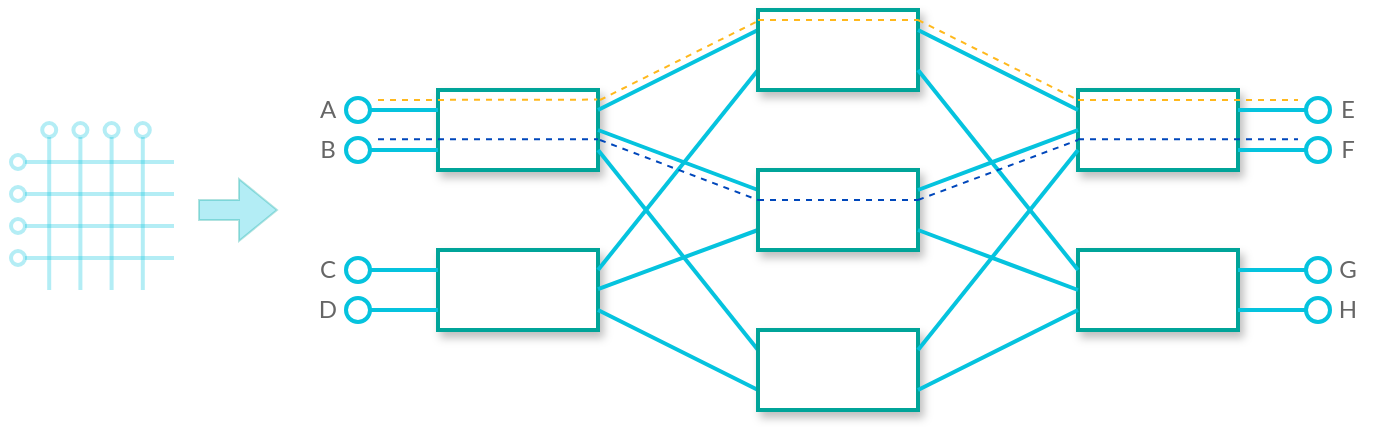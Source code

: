 <mxfile version="21.6.6" type="device">
  <diagram name="Page-1" id="3iJhMCqtSs_EPttf88cd">
    <mxGraphModel dx="1399" dy="1875" grid="1" gridSize="10" guides="1" tooltips="1" connect="1" arrows="1" fold="1" page="1" pageScale="1" pageWidth="850" pageHeight="1100" math="0" shadow="0">
      <root>
        <mxCell id="0" />
        <mxCell id="1" parent="0" />
        <mxCell id="t_ZIJ9nXfUMjoGaq77Y5-29" value="A" style="text;strokeColor=none;align=center;fillColor=none;html=1;verticalAlign=middle;whiteSpace=wrap;rounded=0;fontFamily=Lato;fontSource=https%3A%2F%2Ffonts.googleapis.com%2Fcss%3Ffamily%3DLato;fontColor=#666666;" vertex="1" parent="1">
          <mxGeometry x="330" y="320" width="30" height="20" as="geometry" />
        </mxCell>
        <mxCell id="t_ZIJ9nXfUMjoGaq77Y5-31" value="" style="rounded=0;whiteSpace=wrap;html=1;strokeColor=#00A499;strokeWidth=2;shadow=1;" vertex="1" parent="1">
          <mxGeometry x="400" y="320" width="80" height="40" as="geometry" />
        </mxCell>
        <mxCell id="t_ZIJ9nXfUMjoGaq77Y5-37" value="" style="endArrow=none;html=1;rounded=0;strokeWidth=2;strokeColor=#05C3DE;startArrow=oval;startFill=0;startSize=12;" edge="1" parent="1">
          <mxGeometry width="50" height="50" relative="1" as="geometry">
            <mxPoint x="360" y="330" as="sourcePoint" />
            <mxPoint x="400" y="330" as="targetPoint" />
          </mxGeometry>
        </mxCell>
        <mxCell id="t_ZIJ9nXfUMjoGaq77Y5-38" value="" style="endArrow=none;html=1;rounded=0;strokeWidth=2;strokeColor=#05C3DE;startArrow=oval;startFill=0;startSize=12;" edge="1" parent="1">
          <mxGeometry width="50" height="50" relative="1" as="geometry">
            <mxPoint x="360" y="350" as="sourcePoint" />
            <mxPoint x="400" y="350" as="targetPoint" />
          </mxGeometry>
        </mxCell>
        <mxCell id="t_ZIJ9nXfUMjoGaq77Y5-39" value="" style="rounded=0;whiteSpace=wrap;html=1;strokeColor=#00A499;strokeWidth=2;shadow=1;" vertex="1" parent="1">
          <mxGeometry x="400" y="400" width="80" height="40" as="geometry" />
        </mxCell>
        <mxCell id="t_ZIJ9nXfUMjoGaq77Y5-40" value="" style="endArrow=none;html=1;rounded=0;strokeWidth=2;strokeColor=#05C3DE;startArrow=oval;startFill=0;startSize=12;" edge="1" parent="1">
          <mxGeometry width="50" height="50" relative="1" as="geometry">
            <mxPoint x="360" y="410" as="sourcePoint" />
            <mxPoint x="400" y="410" as="targetPoint" />
          </mxGeometry>
        </mxCell>
        <mxCell id="t_ZIJ9nXfUMjoGaq77Y5-41" value="" style="endArrow=none;html=1;rounded=0;strokeWidth=2;strokeColor=#05C3DE;startArrow=oval;startFill=0;startSize=12;" edge="1" parent="1">
          <mxGeometry width="50" height="50" relative="1" as="geometry">
            <mxPoint x="360" y="430" as="sourcePoint" />
            <mxPoint x="400" y="430" as="targetPoint" />
          </mxGeometry>
        </mxCell>
        <mxCell id="t_ZIJ9nXfUMjoGaq77Y5-42" value="" style="rounded=0;whiteSpace=wrap;html=1;strokeColor=#00A499;strokeWidth=2;shadow=1;rotation=-180;container=0;" vertex="1" parent="1">
          <mxGeometry x="720" y="400" width="80" height="40" as="geometry" />
        </mxCell>
        <mxCell id="t_ZIJ9nXfUMjoGaq77Y5-43" value="" style="endArrow=none;html=1;rounded=0;strokeWidth=2;strokeColor=#05C3DE;startArrow=oval;startFill=0;startSize=12;" edge="1" parent="1">
          <mxGeometry width="50" height="50" relative="1" as="geometry">
            <mxPoint x="840" y="430" as="sourcePoint" />
            <mxPoint x="800" y="430" as="targetPoint" />
          </mxGeometry>
        </mxCell>
        <mxCell id="t_ZIJ9nXfUMjoGaq77Y5-44" value="" style="endArrow=none;html=1;rounded=0;strokeWidth=2;strokeColor=#05C3DE;startArrow=oval;startFill=0;startSize=12;" edge="1" parent="1">
          <mxGeometry width="50" height="50" relative="1" as="geometry">
            <mxPoint x="840" y="410" as="sourcePoint" />
            <mxPoint x="800" y="410" as="targetPoint" />
          </mxGeometry>
        </mxCell>
        <mxCell id="t_ZIJ9nXfUMjoGaq77Y5-45" value="" style="rounded=0;whiteSpace=wrap;html=1;strokeColor=#00A499;strokeWidth=2;shadow=1;rotation=-180;container=0;" vertex="1" parent="1">
          <mxGeometry x="720" y="320" width="80" height="40" as="geometry" />
        </mxCell>
        <mxCell id="t_ZIJ9nXfUMjoGaq77Y5-46" value="" style="endArrow=none;html=1;rounded=0;strokeWidth=2;strokeColor=#05C3DE;startArrow=oval;startFill=0;startSize=12;" edge="1" parent="1">
          <mxGeometry width="50" height="50" relative="1" as="geometry">
            <mxPoint x="840" y="350" as="sourcePoint" />
            <mxPoint x="800" y="350" as="targetPoint" />
          </mxGeometry>
        </mxCell>
        <mxCell id="t_ZIJ9nXfUMjoGaq77Y5-47" value="" style="endArrow=none;html=1;rounded=0;strokeWidth=2;strokeColor=#05C3DE;startArrow=oval;startFill=0;startSize=12;" edge="1" parent="1">
          <mxGeometry width="50" height="50" relative="1" as="geometry">
            <mxPoint x="840" y="330" as="sourcePoint" />
            <mxPoint x="800" y="330" as="targetPoint" />
          </mxGeometry>
        </mxCell>
        <mxCell id="t_ZIJ9nXfUMjoGaq77Y5-49" value="" style="endArrow=none;html=1;rounded=0;strokeWidth=2;strokeColor=#05C3DE;startArrow=none;startFill=0;startSize=12;entryX=1;entryY=0.75;entryDx=0;entryDy=0;" edge="1" parent="1" target="t_ZIJ9nXfUMjoGaq77Y5-78">
          <mxGeometry width="50" height="50" relative="1" as="geometry">
            <mxPoint x="480" y="330" as="sourcePoint" />
            <mxPoint x="560" y="330" as="targetPoint" />
          </mxGeometry>
        </mxCell>
        <mxCell id="t_ZIJ9nXfUMjoGaq77Y5-50" value="" style="endArrow=none;html=1;rounded=0;strokeWidth=2;strokeColor=#05C3DE;startArrow=none;startFill=0;startSize=12;exitX=1;exitY=0.75;exitDx=0;exitDy=0;entryX=1;entryY=0.75;entryDx=0;entryDy=0;" edge="1" parent="1" source="t_ZIJ9nXfUMjoGaq77Y5-31" target="t_ZIJ9nXfUMjoGaq77Y5-76">
          <mxGeometry width="50" height="50" relative="1" as="geometry">
            <mxPoint x="490" y="340" as="sourcePoint" />
            <mxPoint x="570" y="340" as="targetPoint" />
          </mxGeometry>
        </mxCell>
        <mxCell id="t_ZIJ9nXfUMjoGaq77Y5-51" value="" style="endArrow=none;html=1;rounded=0;strokeWidth=2;strokeColor=#05C3DE;startArrow=none;startFill=0;startSize=12;entryX=1;entryY=0.25;entryDx=0;entryDy=0;" edge="1" parent="1" target="t_ZIJ9nXfUMjoGaq77Y5-78">
          <mxGeometry width="50" height="50" relative="1" as="geometry">
            <mxPoint x="480" y="410" as="sourcePoint" />
            <mxPoint x="560" y="410" as="targetPoint" />
          </mxGeometry>
        </mxCell>
        <mxCell id="t_ZIJ9nXfUMjoGaq77Y5-52" value="" style="endArrow=none;html=1;rounded=0;strokeWidth=2;strokeColor=#05C3DE;startArrow=none;startFill=0;startSize=12;entryX=1;entryY=0.25;entryDx=0;entryDy=0;" edge="1" parent="1" target="t_ZIJ9nXfUMjoGaq77Y5-76">
          <mxGeometry width="50" height="50" relative="1" as="geometry">
            <mxPoint x="480" y="430" as="sourcePoint" />
            <mxPoint x="560" y="430" as="targetPoint" />
          </mxGeometry>
        </mxCell>
        <mxCell id="t_ZIJ9nXfUMjoGaq77Y5-54" value="" style="shape=flexArrow;endArrow=classic;html=1;rounded=0;strokeColor=#00A499;fillColor=#05C3DE;opacity=30;" edge="1" parent="1">
          <mxGeometry width="50" height="50" relative="1" as="geometry">
            <mxPoint x="280" y="380" as="sourcePoint" />
            <mxPoint x="320" y="380" as="targetPoint" />
          </mxGeometry>
        </mxCell>
        <mxCell id="t_ZIJ9nXfUMjoGaq77Y5-56" value="B" style="text;strokeColor=none;align=center;fillColor=none;html=1;verticalAlign=middle;whiteSpace=wrap;rounded=0;fontFamily=Lato;fontSource=https%3A%2F%2Ffonts.googleapis.com%2Fcss%3Ffamily%3DLato;fontColor=#666666;" vertex="1" parent="1">
          <mxGeometry x="330" y="340" width="30" height="20" as="geometry" />
        </mxCell>
        <mxCell id="t_ZIJ9nXfUMjoGaq77Y5-57" value="C" style="text;strokeColor=none;align=center;fillColor=none;html=1;verticalAlign=middle;whiteSpace=wrap;rounded=0;fontFamily=Lato;fontSource=https%3A%2F%2Ffonts.googleapis.com%2Fcss%3Ffamily%3DLato;fontColor=#666666;" vertex="1" parent="1">
          <mxGeometry x="330" y="400" width="30" height="20" as="geometry" />
        </mxCell>
        <mxCell id="t_ZIJ9nXfUMjoGaq77Y5-58" value="D" style="text;strokeColor=none;align=center;fillColor=none;html=1;verticalAlign=middle;whiteSpace=wrap;rounded=0;fontFamily=Lato;fontSource=https%3A%2F%2Ffonts.googleapis.com%2Fcss%3Ffamily%3DLato;fontColor=#666666;" vertex="1" parent="1">
          <mxGeometry x="330" y="420" width="30" height="20" as="geometry" />
        </mxCell>
        <mxCell id="t_ZIJ9nXfUMjoGaq77Y5-59" value="E" style="text;strokeColor=none;align=center;fillColor=none;html=1;verticalAlign=middle;whiteSpace=wrap;rounded=0;fontFamily=Lato;fontSource=https%3A%2F%2Ffonts.googleapis.com%2Fcss%3Ffamily%3DLato;fontColor=#666666;" vertex="1" parent="1">
          <mxGeometry x="840" y="320" width="30" height="20" as="geometry" />
        </mxCell>
        <mxCell id="t_ZIJ9nXfUMjoGaq77Y5-60" value="F" style="text;strokeColor=none;align=center;fillColor=none;html=1;verticalAlign=middle;whiteSpace=wrap;rounded=0;fontFamily=Lato;fontSource=https%3A%2F%2Ffonts.googleapis.com%2Fcss%3Ffamily%3DLato;fontColor=#666666;" vertex="1" parent="1">
          <mxGeometry x="840" y="340" width="30" height="20" as="geometry" />
        </mxCell>
        <mxCell id="t_ZIJ9nXfUMjoGaq77Y5-61" value="G" style="text;strokeColor=none;align=center;fillColor=none;html=1;verticalAlign=middle;whiteSpace=wrap;rounded=0;fontFamily=Lato;fontSource=https%3A%2F%2Ffonts.googleapis.com%2Fcss%3Ffamily%3DLato;fontColor=#666666;" vertex="1" parent="1">
          <mxGeometry x="840" y="400" width="30" height="20" as="geometry" />
        </mxCell>
        <mxCell id="t_ZIJ9nXfUMjoGaq77Y5-62" value="H" style="text;strokeColor=none;align=center;fillColor=none;html=1;verticalAlign=middle;whiteSpace=wrap;rounded=0;fontFamily=Lato;fontSource=https%3A%2F%2Ffonts.googleapis.com%2Fcss%3Ffamily%3DLato;fontColor=#666666;" vertex="1" parent="1">
          <mxGeometry x="840" y="420" width="30" height="20" as="geometry" />
        </mxCell>
        <mxCell id="t_ZIJ9nXfUMjoGaq77Y5-69" value="" style="group" vertex="1" connectable="0" parent="1">
          <mxGeometry x="190" y="340" width="78" height="80" as="geometry" />
        </mxCell>
        <mxCell id="t_ZIJ9nXfUMjoGaq77Y5-1" value="" style="endArrow=none;html=1;rounded=0;strokeWidth=2;strokeColor=#05C3DE;startArrow=oval;startFill=0;startSize=7;opacity=30;" edge="1" parent="t_ZIJ9nXfUMjoGaq77Y5-69">
          <mxGeometry width="50" height="50" relative="1" as="geometry">
            <mxPoint y="16" as="sourcePoint" />
            <mxPoint x="78" y="16" as="targetPoint" />
          </mxGeometry>
        </mxCell>
        <mxCell id="t_ZIJ9nXfUMjoGaq77Y5-2" value="" style="endArrow=none;html=1;rounded=0;strokeWidth=2;strokeColor=#05C3DE;startArrow=oval;startFill=0;startSize=7;opacity=30;" edge="1" parent="t_ZIJ9nXfUMjoGaq77Y5-69">
          <mxGeometry width="50" height="50" relative="1" as="geometry">
            <mxPoint y="32" as="sourcePoint" />
            <mxPoint x="78" y="32" as="targetPoint" />
          </mxGeometry>
        </mxCell>
        <mxCell id="t_ZIJ9nXfUMjoGaq77Y5-3" value="" style="endArrow=none;html=1;rounded=0;strokeWidth=2;strokeColor=#05C3DE;startArrow=oval;startFill=0;startSize=7;opacity=30;" edge="1" parent="t_ZIJ9nXfUMjoGaq77Y5-69">
          <mxGeometry width="50" height="50" relative="1" as="geometry">
            <mxPoint y="48" as="sourcePoint" />
            <mxPoint x="78" y="48" as="targetPoint" />
          </mxGeometry>
        </mxCell>
        <mxCell id="t_ZIJ9nXfUMjoGaq77Y5-4" value="" style="endArrow=none;html=1;rounded=0;strokeWidth=2;strokeColor=#05C3DE;startArrow=oval;startFill=0;startSize=7;opacity=30;" edge="1" parent="t_ZIJ9nXfUMjoGaq77Y5-69">
          <mxGeometry width="50" height="50" relative="1" as="geometry">
            <mxPoint y="64" as="sourcePoint" />
            <mxPoint x="78" y="64" as="targetPoint" />
          </mxGeometry>
        </mxCell>
        <mxCell id="t_ZIJ9nXfUMjoGaq77Y5-9" value="" style="endArrow=none;html=1;rounded=0;strokeWidth=2;strokeColor=#05C3DE;startArrow=oval;startFill=0;startSize=7;opacity=30;" edge="1" parent="t_ZIJ9nXfUMjoGaq77Y5-69">
          <mxGeometry width="50" height="50" relative="1" as="geometry">
            <mxPoint x="62.4" as="sourcePoint" />
            <mxPoint x="62.4" y="80" as="targetPoint" />
          </mxGeometry>
        </mxCell>
        <mxCell id="t_ZIJ9nXfUMjoGaq77Y5-10" value="" style="endArrow=none;html=1;rounded=0;strokeWidth=2;strokeColor=#05C3DE;startArrow=oval;startFill=0;startSize=7;opacity=30;" edge="1" parent="t_ZIJ9nXfUMjoGaq77Y5-69">
          <mxGeometry width="50" height="50" relative="1" as="geometry">
            <mxPoint x="46.8" as="sourcePoint" />
            <mxPoint x="46.8" y="80" as="targetPoint" />
          </mxGeometry>
        </mxCell>
        <mxCell id="t_ZIJ9nXfUMjoGaq77Y5-11" value="" style="endArrow=none;html=1;rounded=0;strokeWidth=2;strokeColor=#05C3DE;startArrow=oval;startFill=0;startSize=7;opacity=30;" edge="1" parent="t_ZIJ9nXfUMjoGaq77Y5-69">
          <mxGeometry width="50" height="50" relative="1" as="geometry">
            <mxPoint x="31.2" as="sourcePoint" />
            <mxPoint x="31.2" y="80" as="targetPoint" />
          </mxGeometry>
        </mxCell>
        <mxCell id="t_ZIJ9nXfUMjoGaq77Y5-12" value="" style="endArrow=none;html=1;rounded=0;strokeWidth=2;strokeColor=#05C3DE;startArrow=oval;startFill=0;startSize=7;opacity=30;" edge="1" parent="t_ZIJ9nXfUMjoGaq77Y5-69">
          <mxGeometry width="50" height="50" relative="1" as="geometry">
            <mxPoint x="15.6" as="sourcePoint" />
            <mxPoint x="15.6" y="80" as="targetPoint" />
          </mxGeometry>
        </mxCell>
        <mxCell id="t_ZIJ9nXfUMjoGaq77Y5-70" value="" style="endArrow=none;html=1;rounded=0;strokeWidth=2;strokeColor=#05C3DE;startArrow=none;startFill=0;startSize=12;exitX=1;exitY=0.5;exitDx=0;exitDy=0;entryX=1;entryY=0.75;entryDx=0;entryDy=0;" edge="1" parent="1" source="t_ZIJ9nXfUMjoGaq77Y5-31" target="t_ZIJ9nXfUMjoGaq77Y5-77">
          <mxGeometry width="50" height="50" relative="1" as="geometry">
            <mxPoint x="480" y="334.89" as="sourcePoint" />
            <mxPoint x="560" y="334.89" as="targetPoint" />
          </mxGeometry>
        </mxCell>
        <mxCell id="t_ZIJ9nXfUMjoGaq77Y5-71" value="" style="endArrow=none;html=1;rounded=0;strokeWidth=2;strokeColor=#05C3DE;startArrow=none;startFill=0;startSize=12;entryX=1;entryY=0.25;entryDx=0;entryDy=0;" edge="1" parent="1" target="t_ZIJ9nXfUMjoGaq77Y5-77">
          <mxGeometry width="50" height="50" relative="1" as="geometry">
            <mxPoint x="480" y="419.52" as="sourcePoint" />
            <mxPoint x="560" y="419.52" as="targetPoint" />
          </mxGeometry>
        </mxCell>
        <mxCell id="t_ZIJ9nXfUMjoGaq77Y5-74" value="" style="endArrow=none;html=1;rounded=0;strokeWidth=1;strokeColor=#FFB81C;startArrow=none;startFill=0;startSize=12;dashed=1;endFill=0;jumpSize=6;entryX=0.995;entryY=0.12;entryDx=0;entryDy=0;entryPerimeter=0;" edge="1" parent="1" target="t_ZIJ9nXfUMjoGaq77Y5-31">
          <mxGeometry width="50" height="50" relative="1" as="geometry">
            <mxPoint x="370" y="325" as="sourcePoint" />
            <mxPoint x="490" y="325" as="targetPoint" />
          </mxGeometry>
        </mxCell>
        <mxCell id="t_ZIJ9nXfUMjoGaq77Y5-76" value="" style="rounded=0;whiteSpace=wrap;html=1;strokeColor=#00A499;strokeWidth=2;shadow=1;rotation=-180;container=0;" vertex="1" parent="1">
          <mxGeometry x="560" y="440" width="80" height="40" as="geometry" />
        </mxCell>
        <mxCell id="t_ZIJ9nXfUMjoGaq77Y5-77" value="" style="rounded=0;whiteSpace=wrap;html=1;strokeColor=#00A499;strokeWidth=2;shadow=1;rotation=-180;container=0;" vertex="1" parent="1">
          <mxGeometry x="560" y="360" width="80" height="40" as="geometry" />
        </mxCell>
        <mxCell id="t_ZIJ9nXfUMjoGaq77Y5-78" value="" style="rounded=0;whiteSpace=wrap;html=1;strokeColor=#00A499;strokeWidth=2;shadow=1;rotation=-180;container=0;" vertex="1" parent="1">
          <mxGeometry x="560" y="280" width="80" height="40" as="geometry" />
        </mxCell>
        <mxCell id="t_ZIJ9nXfUMjoGaq77Y5-85" value="" style="group;rotation=-180;" vertex="1" connectable="0" parent="1">
          <mxGeometry x="640" y="290" width="80" height="180" as="geometry" />
        </mxCell>
        <mxCell id="t_ZIJ9nXfUMjoGaq77Y5-79" value="" style="endArrow=none;html=1;rounded=0;strokeWidth=2;strokeColor=#05C3DE;startArrow=none;startFill=0;startSize=12;entryX=1;entryY=0.75;entryDx=0;entryDy=0;" edge="1" parent="t_ZIJ9nXfUMjoGaq77Y5-85">
          <mxGeometry width="50" height="50" relative="1" as="geometry">
            <mxPoint x="80" y="140" as="sourcePoint" />
            <mxPoint y="180" as="targetPoint" />
          </mxGeometry>
        </mxCell>
        <mxCell id="t_ZIJ9nXfUMjoGaq77Y5-80" value="" style="endArrow=none;html=1;rounded=0;strokeWidth=2;strokeColor=#05C3DE;startArrow=none;startFill=0;startSize=12;exitX=1;exitY=0.75;exitDx=0;exitDy=0;entryX=1;entryY=0.75;entryDx=0;entryDy=0;" edge="1" parent="t_ZIJ9nXfUMjoGaq77Y5-85">
          <mxGeometry width="50" height="50" relative="1" as="geometry">
            <mxPoint x="80" y="120" as="sourcePoint" />
            <mxPoint y="20" as="targetPoint" />
          </mxGeometry>
        </mxCell>
        <mxCell id="t_ZIJ9nXfUMjoGaq77Y5-81" value="" style="endArrow=none;html=1;rounded=0;strokeWidth=2;strokeColor=#05C3DE;startArrow=none;startFill=0;startSize=12;entryX=1;entryY=0.25;entryDx=0;entryDy=0;" edge="1" parent="t_ZIJ9nXfUMjoGaq77Y5-85">
          <mxGeometry width="50" height="50" relative="1" as="geometry">
            <mxPoint x="80" y="60" as="sourcePoint" />
            <mxPoint y="160" as="targetPoint" />
          </mxGeometry>
        </mxCell>
        <mxCell id="t_ZIJ9nXfUMjoGaq77Y5-82" value="" style="endArrow=none;html=1;rounded=0;strokeWidth=2;strokeColor=#05C3DE;startArrow=none;startFill=0;startSize=12;entryX=1;entryY=0.25;entryDx=0;entryDy=0;" edge="1" parent="t_ZIJ9nXfUMjoGaq77Y5-85">
          <mxGeometry width="50" height="50" relative="1" as="geometry">
            <mxPoint x="80" y="40" as="sourcePoint" />
            <mxPoint as="targetPoint" />
          </mxGeometry>
        </mxCell>
        <mxCell id="t_ZIJ9nXfUMjoGaq77Y5-83" value="" style="endArrow=none;html=1;rounded=0;strokeWidth=2;strokeColor=#05C3DE;startArrow=none;startFill=0;startSize=12;exitX=1;exitY=0.5;exitDx=0;exitDy=0;entryX=1;entryY=0.75;entryDx=0;entryDy=0;" edge="1" parent="t_ZIJ9nXfUMjoGaq77Y5-85">
          <mxGeometry width="50" height="50" relative="1" as="geometry">
            <mxPoint x="80" y="130" as="sourcePoint" />
            <mxPoint y="100" as="targetPoint" />
          </mxGeometry>
        </mxCell>
        <mxCell id="t_ZIJ9nXfUMjoGaq77Y5-84" value="" style="endArrow=none;html=1;rounded=0;strokeWidth=2;strokeColor=#05C3DE;startArrow=none;startFill=0;startSize=12;entryX=1;entryY=0.25;entryDx=0;entryDy=0;" edge="1" parent="t_ZIJ9nXfUMjoGaq77Y5-85">
          <mxGeometry width="50" height="50" relative="1" as="geometry">
            <mxPoint x="80" y="50" as="sourcePoint" />
            <mxPoint y="80" as="targetPoint" />
          </mxGeometry>
        </mxCell>
        <mxCell id="t_ZIJ9nXfUMjoGaq77Y5-86" value="" style="endArrow=none;html=1;rounded=0;strokeWidth=1;strokeColor=#FFB81C;startArrow=none;startFill=0;startSize=12;dashed=1;endFill=0;jumpSize=6;" edge="1" parent="1">
          <mxGeometry width="50" height="50" relative="1" as="geometry">
            <mxPoint x="720" y="325" as="sourcePoint" />
            <mxPoint x="830" y="325" as="targetPoint" />
          </mxGeometry>
        </mxCell>
        <mxCell id="t_ZIJ9nXfUMjoGaq77Y5-87" value="" style="endArrow=none;html=1;rounded=0;strokeWidth=1;strokeColor=#FFB81C;startArrow=none;startFill=0;startSize=12;dashed=1;endFill=0;jumpSize=6;" edge="1" parent="1">
          <mxGeometry width="50" height="50" relative="1" as="geometry">
            <mxPoint x="481" y="325" as="sourcePoint" />
            <mxPoint x="561" y="285" as="targetPoint" />
          </mxGeometry>
        </mxCell>
        <mxCell id="t_ZIJ9nXfUMjoGaq77Y5-88" value="" style="endArrow=none;html=1;rounded=0;strokeWidth=1;strokeColor=#FFB81C;startArrow=none;startFill=0;startSize=12;dashed=1;endFill=0;jumpSize=6;" edge="1" parent="1">
          <mxGeometry width="50" height="50" relative="1" as="geometry">
            <mxPoint x="640" y="285" as="sourcePoint" />
            <mxPoint x="720" y="325" as="targetPoint" />
          </mxGeometry>
        </mxCell>
        <mxCell id="t_ZIJ9nXfUMjoGaq77Y5-89" value="" style="endArrow=none;html=1;rounded=0;strokeWidth=1;strokeColor=#FFB81C;startArrow=none;startFill=0;startSize=12;dashed=1;endFill=0;jumpSize=6;entryX=0;entryY=1;entryDx=0;entryDy=0;exitX=1;exitY=1;exitDx=0;exitDy=0;" edge="1" parent="1">
          <mxGeometry width="50" height="50" relative="1" as="geometry">
            <mxPoint x="560" y="285" as="sourcePoint" />
            <mxPoint x="640" y="285" as="targetPoint" />
          </mxGeometry>
        </mxCell>
        <mxCell id="t_ZIJ9nXfUMjoGaq77Y5-90" value="" style="endArrow=none;html=1;rounded=0;strokeWidth=1;strokeColor=#0047BB;startArrow=none;startFill=0;startSize=12;dashed=1;endFill=0;jumpSize=6;entryX=0.995;entryY=0.12;entryDx=0;entryDy=0;entryPerimeter=0;" edge="1" parent="1">
          <mxGeometry width="50" height="50" relative="1" as="geometry">
            <mxPoint x="370" y="344.6" as="sourcePoint" />
            <mxPoint x="480" y="344.6" as="targetPoint" />
          </mxGeometry>
        </mxCell>
        <mxCell id="t_ZIJ9nXfUMjoGaq77Y5-91" value="" style="endArrow=none;html=1;rounded=0;strokeWidth=1;strokeColor=#0047BB;startArrow=none;startFill=0;startSize=12;dashed=1;endFill=0;jumpSize=6;" edge="1" parent="1">
          <mxGeometry width="50" height="50" relative="1" as="geometry">
            <mxPoint x="720" y="344.6" as="sourcePoint" />
            <mxPoint x="830" y="344.6" as="targetPoint" />
          </mxGeometry>
        </mxCell>
        <mxCell id="t_ZIJ9nXfUMjoGaq77Y5-92" value="" style="endArrow=none;html=1;rounded=0;strokeWidth=1;strokeColor=#0047BB;startArrow=none;startFill=0;startSize=12;dashed=1;endFill=0;jumpSize=6;entryX=1;entryY=0.75;entryDx=0;entryDy=0;" edge="1" parent="1">
          <mxGeometry width="50" height="50" relative="1" as="geometry">
            <mxPoint x="481" y="345" as="sourcePoint" />
            <mxPoint x="560" y="375" as="targetPoint" />
          </mxGeometry>
        </mxCell>
        <mxCell id="t_ZIJ9nXfUMjoGaq77Y5-93" value="" style="endArrow=none;html=1;rounded=0;strokeWidth=1;strokeColor=#0047BB;startArrow=none;startFill=0;startSize=12;dashed=1;endFill=0;jumpSize=6;" edge="1" parent="1">
          <mxGeometry width="50" height="50" relative="1" as="geometry">
            <mxPoint x="640" y="375" as="sourcePoint" />
            <mxPoint x="720" y="345" as="targetPoint" />
          </mxGeometry>
        </mxCell>
        <mxCell id="t_ZIJ9nXfUMjoGaq77Y5-94" value="" style="endArrow=none;html=1;rounded=0;strokeWidth=1;strokeColor=#0047BB;startArrow=none;startFill=0;startSize=12;dashed=1;endFill=0;jumpSize=6;entryX=0;entryY=1;entryDx=0;entryDy=0;exitX=1;exitY=1;exitDx=0;exitDy=0;" edge="1" parent="1">
          <mxGeometry width="50" height="50" relative="1" as="geometry">
            <mxPoint x="560" y="375" as="sourcePoint" />
            <mxPoint x="640" y="375" as="targetPoint" />
          </mxGeometry>
        </mxCell>
      </root>
    </mxGraphModel>
  </diagram>
</mxfile>

